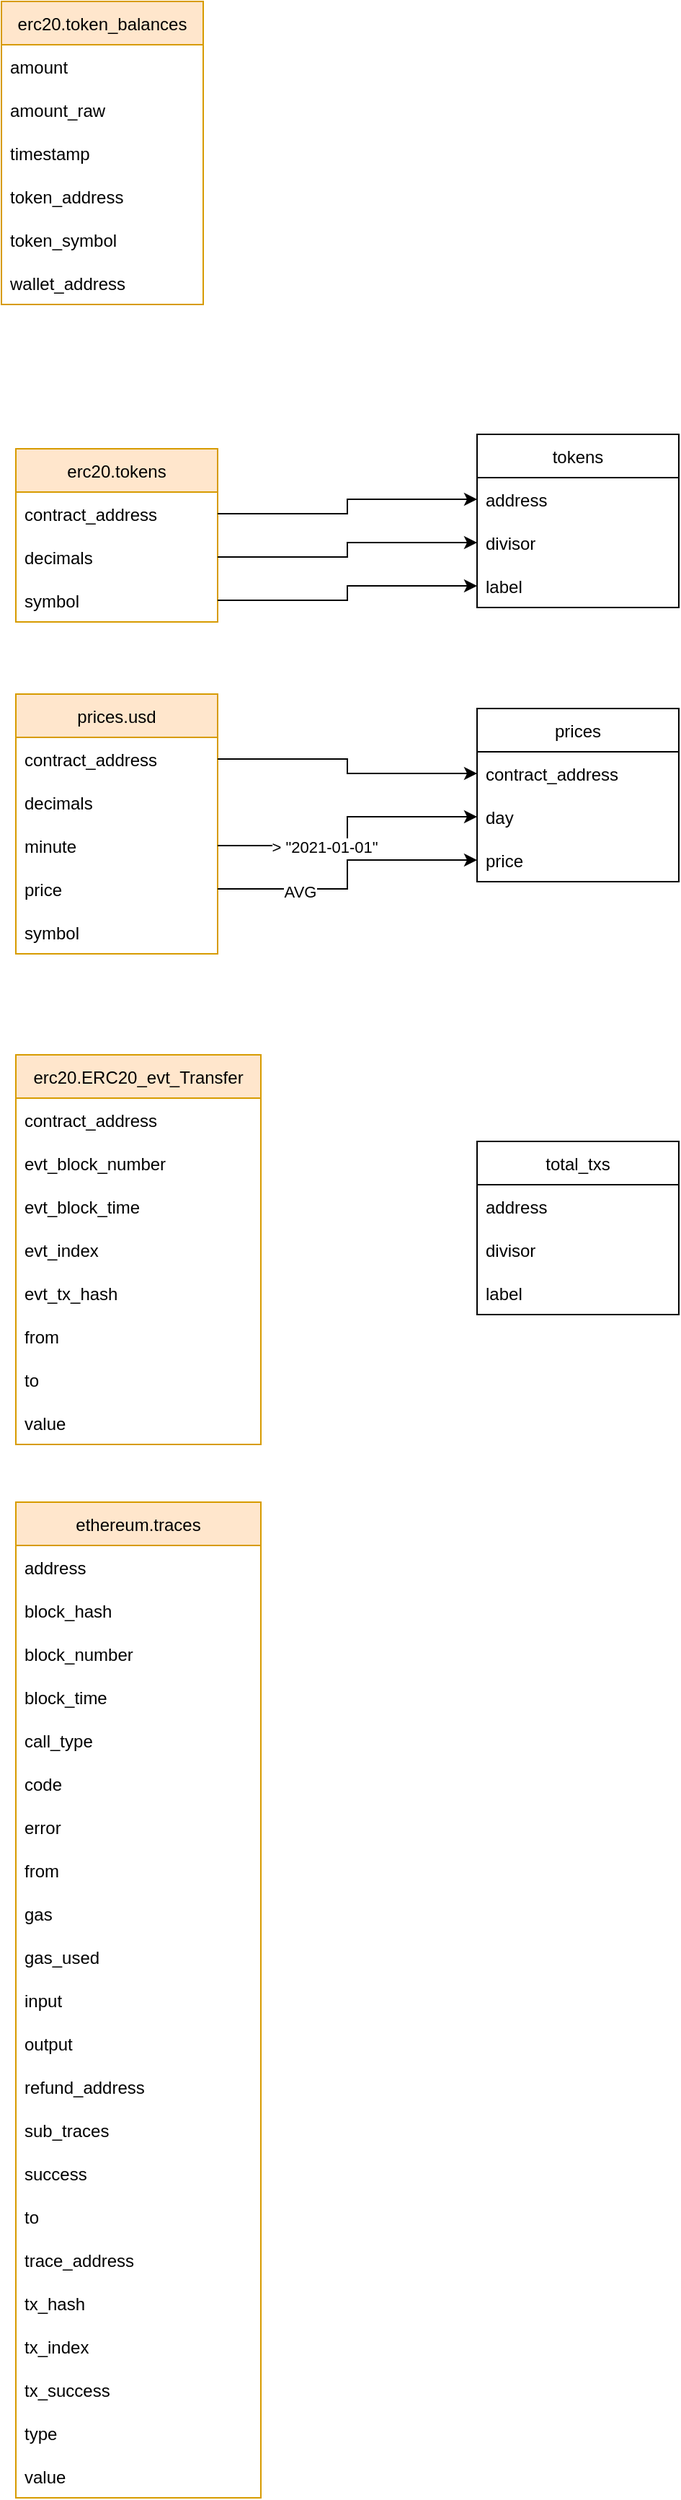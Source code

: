<mxfile version="18.0.6" type="device"><diagram id="l7Z0CMDBx_JzfQnBCNuX" name="Page-1"><mxGraphModel dx="1224" dy="961" grid="1" gridSize="10" guides="1" tooltips="1" connect="1" arrows="1" fold="1" page="1" pageScale="1" pageWidth="850" pageHeight="1100" math="0" shadow="0"><root><mxCell id="0"/><mxCell id="1" parent="0"/><mxCell id="E2558jLE0xyCmwB6t569-1" value="erc20.token_balances" style="swimlane;fontStyle=0;childLayout=stackLayout;horizontal=1;startSize=30;horizontalStack=0;resizeParent=1;resizeParentMax=0;resizeLast=0;collapsible=1;marginBottom=0;fillColor=#ffe6cc;strokeColor=#d79b00;" vertex="1" parent="1"><mxGeometry x="10" y="60" width="140" height="210" as="geometry"/></mxCell><mxCell id="E2558jLE0xyCmwB6t569-2" value="amount" style="text;strokeColor=none;fillColor=none;align=left;verticalAlign=middle;spacingLeft=4;spacingRight=4;overflow=hidden;points=[[0,0.5],[1,0.5]];portConstraint=eastwest;rotatable=0;" vertex="1" parent="E2558jLE0xyCmwB6t569-1"><mxGeometry y="30" width="140" height="30" as="geometry"/></mxCell><mxCell id="E2558jLE0xyCmwB6t569-3" value="amount_raw" style="text;strokeColor=none;fillColor=none;align=left;verticalAlign=middle;spacingLeft=4;spacingRight=4;overflow=hidden;points=[[0,0.5],[1,0.5]];portConstraint=eastwest;rotatable=0;" vertex="1" parent="E2558jLE0xyCmwB6t569-1"><mxGeometry y="60" width="140" height="30" as="geometry"/></mxCell><mxCell id="E2558jLE0xyCmwB6t569-4" value="timestamp" style="text;strokeColor=none;fillColor=none;align=left;verticalAlign=middle;spacingLeft=4;spacingRight=4;overflow=hidden;points=[[0,0.5],[1,0.5]];portConstraint=eastwest;rotatable=0;" vertex="1" parent="E2558jLE0xyCmwB6t569-1"><mxGeometry y="90" width="140" height="30" as="geometry"/></mxCell><mxCell id="E2558jLE0xyCmwB6t569-5" value="token_address" style="text;strokeColor=none;fillColor=none;align=left;verticalAlign=middle;spacingLeft=4;spacingRight=4;overflow=hidden;points=[[0,0.5],[1,0.5]];portConstraint=eastwest;rotatable=0;" vertex="1" parent="E2558jLE0xyCmwB6t569-1"><mxGeometry y="120" width="140" height="30" as="geometry"/></mxCell><mxCell id="E2558jLE0xyCmwB6t569-6" value="token_symbol" style="text;strokeColor=none;fillColor=none;align=left;verticalAlign=middle;spacingLeft=4;spacingRight=4;overflow=hidden;points=[[0,0.5],[1,0.5]];portConstraint=eastwest;rotatable=0;" vertex="1" parent="E2558jLE0xyCmwB6t569-1"><mxGeometry y="150" width="140" height="30" as="geometry"/></mxCell><mxCell id="E2558jLE0xyCmwB6t569-7" value="wallet_address" style="text;strokeColor=none;fillColor=none;align=left;verticalAlign=middle;spacingLeft=4;spacingRight=4;overflow=hidden;points=[[0,0.5],[1,0.5]];portConstraint=eastwest;rotatable=0;" vertex="1" parent="E2558jLE0xyCmwB6t569-1"><mxGeometry y="180" width="140" height="30" as="geometry"/></mxCell><mxCell id="E2558jLE0xyCmwB6t569-8" value="erc20.tokens" style="swimlane;fontStyle=0;childLayout=stackLayout;horizontal=1;startSize=30;horizontalStack=0;resizeParent=1;resizeParentMax=0;resizeLast=0;collapsible=1;marginBottom=0;fillColor=#ffe6cc;strokeColor=#d79b00;" vertex="1" parent="1"><mxGeometry x="20" y="370" width="140" height="120" as="geometry"/></mxCell><mxCell id="E2558jLE0xyCmwB6t569-12" value="contract_address" style="text;strokeColor=none;fillColor=none;align=left;verticalAlign=middle;spacingLeft=4;spacingRight=4;overflow=hidden;points=[[0,0.5],[1,0.5]];portConstraint=eastwest;rotatable=0;" vertex="1" parent="E2558jLE0xyCmwB6t569-8"><mxGeometry y="30" width="140" height="30" as="geometry"/></mxCell><mxCell id="E2558jLE0xyCmwB6t569-13" value="decimals" style="text;strokeColor=none;fillColor=none;align=left;verticalAlign=middle;spacingLeft=4;spacingRight=4;overflow=hidden;points=[[0,0.5],[1,0.5]];portConstraint=eastwest;rotatable=0;" vertex="1" parent="E2558jLE0xyCmwB6t569-8"><mxGeometry y="60" width="140" height="30" as="geometry"/></mxCell><mxCell id="E2558jLE0xyCmwB6t569-14" value="symbol" style="text;strokeColor=none;fillColor=none;align=left;verticalAlign=middle;spacingLeft=4;spacingRight=4;overflow=hidden;points=[[0,0.5],[1,0.5]];portConstraint=eastwest;rotatable=0;" vertex="1" parent="E2558jLE0xyCmwB6t569-8"><mxGeometry y="90" width="140" height="30" as="geometry"/></mxCell><mxCell id="E2558jLE0xyCmwB6t569-15" value="prices.usd" style="swimlane;fontStyle=0;childLayout=stackLayout;horizontal=1;startSize=30;horizontalStack=0;resizeParent=1;resizeParentMax=0;resizeLast=0;collapsible=1;marginBottom=0;fillColor=#ffe6cc;strokeColor=#d79b00;" vertex="1" parent="1"><mxGeometry x="20" y="540" width="140" height="180" as="geometry"/></mxCell><mxCell id="E2558jLE0xyCmwB6t569-16" value="contract_address" style="text;strokeColor=none;fillColor=none;align=left;verticalAlign=middle;spacingLeft=4;spacingRight=4;overflow=hidden;points=[[0,0.5],[1,0.5]];portConstraint=eastwest;rotatable=0;" vertex="1" parent="E2558jLE0xyCmwB6t569-15"><mxGeometry y="30" width="140" height="30" as="geometry"/></mxCell><mxCell id="E2558jLE0xyCmwB6t569-17" value="decimals" style="text;strokeColor=none;fillColor=none;align=left;verticalAlign=middle;spacingLeft=4;spacingRight=4;overflow=hidden;points=[[0,0.5],[1,0.5]];portConstraint=eastwest;rotatable=0;" vertex="1" parent="E2558jLE0xyCmwB6t569-15"><mxGeometry y="60" width="140" height="30" as="geometry"/></mxCell><mxCell id="E2558jLE0xyCmwB6t569-18" value="minute" style="text;strokeColor=none;fillColor=none;align=left;verticalAlign=middle;spacingLeft=4;spacingRight=4;overflow=hidden;points=[[0,0.5],[1,0.5]];portConstraint=eastwest;rotatable=0;" vertex="1" parent="E2558jLE0xyCmwB6t569-15"><mxGeometry y="90" width="140" height="30" as="geometry"/></mxCell><mxCell id="E2558jLE0xyCmwB6t569-19" value="price" style="text;strokeColor=none;fillColor=none;align=left;verticalAlign=middle;spacingLeft=4;spacingRight=4;overflow=hidden;points=[[0,0.5],[1,0.5]];portConstraint=eastwest;rotatable=0;" vertex="1" parent="E2558jLE0xyCmwB6t569-15"><mxGeometry y="120" width="140" height="30" as="geometry"/></mxCell><mxCell id="E2558jLE0xyCmwB6t569-68" value="symbol" style="text;strokeColor=none;fillColor=none;align=left;verticalAlign=middle;spacingLeft=4;spacingRight=4;overflow=hidden;points=[[0,0.5],[1,0.5]];portConstraint=eastwest;rotatable=0;" vertex="1" parent="E2558jLE0xyCmwB6t569-15"><mxGeometry y="150" width="140" height="30" as="geometry"/></mxCell><mxCell id="E2558jLE0xyCmwB6t569-20" value="erc20.ERC20_evt_Transfer" style="swimlane;fontStyle=0;childLayout=stackLayout;horizontal=1;startSize=30;horizontalStack=0;resizeParent=1;resizeParentMax=0;resizeLast=0;collapsible=1;marginBottom=0;fillColor=#ffe6cc;strokeColor=#d79b00;" vertex="1" parent="1"><mxGeometry x="20" y="790" width="170" height="270" as="geometry"/></mxCell><mxCell id="E2558jLE0xyCmwB6t569-21" value="contract_address" style="text;strokeColor=none;fillColor=none;align=left;verticalAlign=middle;spacingLeft=4;spacingRight=4;overflow=hidden;points=[[0,0.5],[1,0.5]];portConstraint=eastwest;rotatable=0;" vertex="1" parent="E2558jLE0xyCmwB6t569-20"><mxGeometry y="30" width="170" height="30" as="geometry"/></mxCell><mxCell id="E2558jLE0xyCmwB6t569-22" value="evt_block_number" style="text;strokeColor=none;fillColor=none;align=left;verticalAlign=middle;spacingLeft=4;spacingRight=4;overflow=hidden;points=[[0,0.5],[1,0.5]];portConstraint=eastwest;rotatable=0;" vertex="1" parent="E2558jLE0xyCmwB6t569-20"><mxGeometry y="60" width="170" height="30" as="geometry"/></mxCell><mxCell id="E2558jLE0xyCmwB6t569-23" value="evt_block_time" style="text;strokeColor=none;fillColor=none;align=left;verticalAlign=middle;spacingLeft=4;spacingRight=4;overflow=hidden;points=[[0,0.5],[1,0.5]];portConstraint=eastwest;rotatable=0;" vertex="1" parent="E2558jLE0xyCmwB6t569-20"><mxGeometry y="90" width="170" height="30" as="geometry"/></mxCell><mxCell id="E2558jLE0xyCmwB6t569-24" value="evt_index" style="text;strokeColor=none;fillColor=none;align=left;verticalAlign=middle;spacingLeft=4;spacingRight=4;overflow=hidden;points=[[0,0.5],[1,0.5]];portConstraint=eastwest;rotatable=0;" vertex="1" parent="E2558jLE0xyCmwB6t569-20"><mxGeometry y="120" width="170" height="30" as="geometry"/></mxCell><mxCell id="E2558jLE0xyCmwB6t569-25" value="evt_tx_hash" style="text;strokeColor=none;fillColor=none;align=left;verticalAlign=middle;spacingLeft=4;spacingRight=4;overflow=hidden;points=[[0,0.5],[1,0.5]];portConstraint=eastwest;rotatable=0;" vertex="1" parent="E2558jLE0xyCmwB6t569-20"><mxGeometry y="150" width="170" height="30" as="geometry"/></mxCell><mxCell id="E2558jLE0xyCmwB6t569-26" value="from" style="text;strokeColor=none;fillColor=none;align=left;verticalAlign=middle;spacingLeft=4;spacingRight=4;overflow=hidden;points=[[0,0.5],[1,0.5]];portConstraint=eastwest;rotatable=0;" vertex="1" parent="E2558jLE0xyCmwB6t569-20"><mxGeometry y="180" width="170" height="30" as="geometry"/></mxCell><mxCell id="E2558jLE0xyCmwB6t569-27" value="to" style="text;strokeColor=none;fillColor=none;align=left;verticalAlign=middle;spacingLeft=4;spacingRight=4;overflow=hidden;points=[[0,0.5],[1,0.5]];portConstraint=eastwest;rotatable=0;" vertex="1" parent="E2558jLE0xyCmwB6t569-20"><mxGeometry y="210" width="170" height="30" as="geometry"/></mxCell><mxCell id="E2558jLE0xyCmwB6t569-28" value="value" style="text;strokeColor=none;fillColor=none;align=left;verticalAlign=middle;spacingLeft=4;spacingRight=4;overflow=hidden;points=[[0,0.5],[1,0.5]];portConstraint=eastwest;rotatable=0;" vertex="1" parent="E2558jLE0xyCmwB6t569-20"><mxGeometry y="240" width="170" height="30" as="geometry"/></mxCell><mxCell id="E2558jLE0xyCmwB6t569-29" value="ethereum.traces" style="swimlane;fontStyle=0;childLayout=stackLayout;horizontal=1;startSize=30;horizontalStack=0;resizeParent=1;resizeParentMax=0;resizeLast=0;collapsible=1;marginBottom=0;fillColor=#ffe6cc;strokeColor=#d79b00;" vertex="1" parent="1"><mxGeometry x="20" y="1100" width="170" height="690" as="geometry"/></mxCell><mxCell id="E2558jLE0xyCmwB6t569-30" value="address" style="text;strokeColor=none;fillColor=none;align=left;verticalAlign=middle;spacingLeft=4;spacingRight=4;overflow=hidden;points=[[0,0.5],[1,0.5]];portConstraint=eastwest;rotatable=0;" vertex="1" parent="E2558jLE0xyCmwB6t569-29"><mxGeometry y="30" width="170" height="30" as="geometry"/></mxCell><mxCell id="E2558jLE0xyCmwB6t569-31" value="block_hash" style="text;strokeColor=none;fillColor=none;align=left;verticalAlign=middle;spacingLeft=4;spacingRight=4;overflow=hidden;points=[[0,0.5],[1,0.5]];portConstraint=eastwest;rotatable=0;" vertex="1" parent="E2558jLE0xyCmwB6t569-29"><mxGeometry y="60" width="170" height="30" as="geometry"/></mxCell><mxCell id="E2558jLE0xyCmwB6t569-32" value="block_number" style="text;strokeColor=none;fillColor=none;align=left;verticalAlign=middle;spacingLeft=4;spacingRight=4;overflow=hidden;points=[[0,0.5],[1,0.5]];portConstraint=eastwest;rotatable=0;" vertex="1" parent="E2558jLE0xyCmwB6t569-29"><mxGeometry y="90" width="170" height="30" as="geometry"/></mxCell><mxCell id="E2558jLE0xyCmwB6t569-33" value="block_time" style="text;strokeColor=none;fillColor=none;align=left;verticalAlign=middle;spacingLeft=4;spacingRight=4;overflow=hidden;points=[[0,0.5],[1,0.5]];portConstraint=eastwest;rotatable=0;" vertex="1" parent="E2558jLE0xyCmwB6t569-29"><mxGeometry y="120" width="170" height="30" as="geometry"/></mxCell><mxCell id="E2558jLE0xyCmwB6t569-34" value="call_type" style="text;strokeColor=none;fillColor=none;align=left;verticalAlign=middle;spacingLeft=4;spacingRight=4;overflow=hidden;points=[[0,0.5],[1,0.5]];portConstraint=eastwest;rotatable=0;" vertex="1" parent="E2558jLE0xyCmwB6t569-29"><mxGeometry y="150" width="170" height="30" as="geometry"/></mxCell><mxCell id="E2558jLE0xyCmwB6t569-35" value="code" style="text;strokeColor=none;fillColor=none;align=left;verticalAlign=middle;spacingLeft=4;spacingRight=4;overflow=hidden;points=[[0,0.5],[1,0.5]];portConstraint=eastwest;rotatable=0;" vertex="1" parent="E2558jLE0xyCmwB6t569-29"><mxGeometry y="180" width="170" height="30" as="geometry"/></mxCell><mxCell id="E2558jLE0xyCmwB6t569-36" value="error" style="text;strokeColor=none;fillColor=none;align=left;verticalAlign=middle;spacingLeft=4;spacingRight=4;overflow=hidden;points=[[0,0.5],[1,0.5]];portConstraint=eastwest;rotatable=0;" vertex="1" parent="E2558jLE0xyCmwB6t569-29"><mxGeometry y="210" width="170" height="30" as="geometry"/></mxCell><mxCell id="E2558jLE0xyCmwB6t569-37" value="from" style="text;strokeColor=none;fillColor=none;align=left;verticalAlign=middle;spacingLeft=4;spacingRight=4;overflow=hidden;points=[[0,0.5],[1,0.5]];portConstraint=eastwest;rotatable=0;" vertex="1" parent="E2558jLE0xyCmwB6t569-29"><mxGeometry y="240" width="170" height="30" as="geometry"/></mxCell><mxCell id="E2558jLE0xyCmwB6t569-38" value="gas" style="text;strokeColor=none;fillColor=none;align=left;verticalAlign=middle;spacingLeft=4;spacingRight=4;overflow=hidden;points=[[0,0.5],[1,0.5]];portConstraint=eastwest;rotatable=0;" vertex="1" parent="E2558jLE0xyCmwB6t569-29"><mxGeometry y="270" width="170" height="30" as="geometry"/></mxCell><mxCell id="E2558jLE0xyCmwB6t569-39" value="gas_used" style="text;strokeColor=none;fillColor=none;align=left;verticalAlign=middle;spacingLeft=4;spacingRight=4;overflow=hidden;points=[[0,0.5],[1,0.5]];portConstraint=eastwest;rotatable=0;" vertex="1" parent="E2558jLE0xyCmwB6t569-29"><mxGeometry y="300" width="170" height="30" as="geometry"/></mxCell><mxCell id="E2558jLE0xyCmwB6t569-40" value="input" style="text;strokeColor=none;fillColor=none;align=left;verticalAlign=middle;spacingLeft=4;spacingRight=4;overflow=hidden;points=[[0,0.5],[1,0.5]];portConstraint=eastwest;rotatable=0;" vertex="1" parent="E2558jLE0xyCmwB6t569-29"><mxGeometry y="330" width="170" height="30" as="geometry"/></mxCell><mxCell id="E2558jLE0xyCmwB6t569-41" value="output" style="text;strokeColor=none;fillColor=none;align=left;verticalAlign=middle;spacingLeft=4;spacingRight=4;overflow=hidden;points=[[0,0.5],[1,0.5]];portConstraint=eastwest;rotatable=0;" vertex="1" parent="E2558jLE0xyCmwB6t569-29"><mxGeometry y="360" width="170" height="30" as="geometry"/></mxCell><mxCell id="E2558jLE0xyCmwB6t569-42" value="refund_address" style="text;strokeColor=none;fillColor=none;align=left;verticalAlign=middle;spacingLeft=4;spacingRight=4;overflow=hidden;points=[[0,0.5],[1,0.5]];portConstraint=eastwest;rotatable=0;" vertex="1" parent="E2558jLE0xyCmwB6t569-29"><mxGeometry y="390" width="170" height="30" as="geometry"/></mxCell><mxCell id="E2558jLE0xyCmwB6t569-43" value="sub_traces" style="text;strokeColor=none;fillColor=none;align=left;verticalAlign=middle;spacingLeft=4;spacingRight=4;overflow=hidden;points=[[0,0.5],[1,0.5]];portConstraint=eastwest;rotatable=0;" vertex="1" parent="E2558jLE0xyCmwB6t569-29"><mxGeometry y="420" width="170" height="30" as="geometry"/></mxCell><mxCell id="E2558jLE0xyCmwB6t569-44" value="success" style="text;strokeColor=none;fillColor=none;align=left;verticalAlign=middle;spacingLeft=4;spacingRight=4;overflow=hidden;points=[[0,0.5],[1,0.5]];portConstraint=eastwest;rotatable=0;" vertex="1" parent="E2558jLE0xyCmwB6t569-29"><mxGeometry y="450" width="170" height="30" as="geometry"/></mxCell><mxCell id="E2558jLE0xyCmwB6t569-45" value="to" style="text;strokeColor=none;fillColor=none;align=left;verticalAlign=middle;spacingLeft=4;spacingRight=4;overflow=hidden;points=[[0,0.5],[1,0.5]];portConstraint=eastwest;rotatable=0;" vertex="1" parent="E2558jLE0xyCmwB6t569-29"><mxGeometry y="480" width="170" height="30" as="geometry"/></mxCell><mxCell id="E2558jLE0xyCmwB6t569-46" value="trace_address" style="text;strokeColor=none;fillColor=none;align=left;verticalAlign=middle;spacingLeft=4;spacingRight=4;overflow=hidden;points=[[0,0.5],[1,0.5]];portConstraint=eastwest;rotatable=0;" vertex="1" parent="E2558jLE0xyCmwB6t569-29"><mxGeometry y="510" width="170" height="30" as="geometry"/></mxCell><mxCell id="E2558jLE0xyCmwB6t569-47" value="tx_hash" style="text;strokeColor=none;fillColor=none;align=left;verticalAlign=middle;spacingLeft=4;spacingRight=4;overflow=hidden;points=[[0,0.5],[1,0.5]];portConstraint=eastwest;rotatable=0;" vertex="1" parent="E2558jLE0xyCmwB6t569-29"><mxGeometry y="540" width="170" height="30" as="geometry"/></mxCell><mxCell id="E2558jLE0xyCmwB6t569-48" value="tx_index" style="text;strokeColor=none;fillColor=none;align=left;verticalAlign=middle;spacingLeft=4;spacingRight=4;overflow=hidden;points=[[0,0.5],[1,0.5]];portConstraint=eastwest;rotatable=0;" vertex="1" parent="E2558jLE0xyCmwB6t569-29"><mxGeometry y="570" width="170" height="30" as="geometry"/></mxCell><mxCell id="E2558jLE0xyCmwB6t569-49" value="tx_success" style="text;strokeColor=none;fillColor=none;align=left;verticalAlign=middle;spacingLeft=4;spacingRight=4;overflow=hidden;points=[[0,0.5],[1,0.5]];portConstraint=eastwest;rotatable=0;" vertex="1" parent="E2558jLE0xyCmwB6t569-29"><mxGeometry y="600" width="170" height="30" as="geometry"/></mxCell><mxCell id="E2558jLE0xyCmwB6t569-50" value="type" style="text;strokeColor=none;fillColor=none;align=left;verticalAlign=middle;spacingLeft=4;spacingRight=4;overflow=hidden;points=[[0,0.5],[1,0.5]];portConstraint=eastwest;rotatable=0;" vertex="1" parent="E2558jLE0xyCmwB6t569-29"><mxGeometry y="630" width="170" height="30" as="geometry"/></mxCell><mxCell id="E2558jLE0xyCmwB6t569-51" value="value" style="text;strokeColor=none;fillColor=none;align=left;verticalAlign=middle;spacingLeft=4;spacingRight=4;overflow=hidden;points=[[0,0.5],[1,0.5]];portConstraint=eastwest;rotatable=0;" vertex="1" parent="E2558jLE0xyCmwB6t569-29"><mxGeometry y="660" width="170" height="30" as="geometry"/></mxCell><mxCell id="E2558jLE0xyCmwB6t569-54" value="tokens" style="swimlane;fontStyle=0;childLayout=stackLayout;horizontal=1;startSize=30;horizontalStack=0;resizeParent=1;resizeParentMax=0;resizeLast=0;collapsible=1;marginBottom=0;" vertex="1" parent="1"><mxGeometry x="340" y="360" width="140" height="120" as="geometry"/></mxCell><mxCell id="E2558jLE0xyCmwB6t569-55" value="address" style="text;strokeColor=none;fillColor=none;align=left;verticalAlign=middle;spacingLeft=4;spacingRight=4;overflow=hidden;points=[[0,0.5],[1,0.5]];portConstraint=eastwest;rotatable=0;" vertex="1" parent="E2558jLE0xyCmwB6t569-54"><mxGeometry y="30" width="140" height="30" as="geometry"/></mxCell><mxCell id="E2558jLE0xyCmwB6t569-56" value="divisor" style="text;strokeColor=none;fillColor=none;align=left;verticalAlign=middle;spacingLeft=4;spacingRight=4;overflow=hidden;points=[[0,0.5],[1,0.5]];portConstraint=eastwest;rotatable=0;" vertex="1" parent="E2558jLE0xyCmwB6t569-54"><mxGeometry y="60" width="140" height="30" as="geometry"/></mxCell><mxCell id="E2558jLE0xyCmwB6t569-57" value="label" style="text;strokeColor=none;fillColor=none;align=left;verticalAlign=middle;spacingLeft=4;spacingRight=4;overflow=hidden;points=[[0,0.5],[1,0.5]];portConstraint=eastwest;rotatable=0;" vertex="1" parent="E2558jLE0xyCmwB6t569-54"><mxGeometry y="90" width="140" height="30" as="geometry"/></mxCell><mxCell id="E2558jLE0xyCmwB6t569-64" value="prices" style="swimlane;fontStyle=0;childLayout=stackLayout;horizontal=1;startSize=30;horizontalStack=0;resizeParent=1;resizeParentMax=0;resizeLast=0;collapsible=1;marginBottom=0;" vertex="1" parent="1"><mxGeometry x="340" y="550" width="140" height="120" as="geometry"/></mxCell><mxCell id="E2558jLE0xyCmwB6t569-65" value="contract_address" style="text;strokeColor=none;fillColor=none;align=left;verticalAlign=middle;spacingLeft=4;spacingRight=4;overflow=hidden;points=[[0,0.5],[1,0.5]];portConstraint=eastwest;rotatable=0;" vertex="1" parent="E2558jLE0xyCmwB6t569-64"><mxGeometry y="30" width="140" height="30" as="geometry"/></mxCell><mxCell id="E2558jLE0xyCmwB6t569-66" value="day" style="text;strokeColor=none;fillColor=none;align=left;verticalAlign=middle;spacingLeft=4;spacingRight=4;overflow=hidden;points=[[0,0.5],[1,0.5]];portConstraint=eastwest;rotatable=0;" vertex="1" parent="E2558jLE0xyCmwB6t569-64"><mxGeometry y="60" width="140" height="30" as="geometry"/></mxCell><mxCell id="E2558jLE0xyCmwB6t569-67" value="price" style="text;strokeColor=none;fillColor=none;align=left;verticalAlign=middle;spacingLeft=4;spacingRight=4;overflow=hidden;points=[[0,0.5],[1,0.5]];portConstraint=eastwest;rotatable=0;" vertex="1" parent="E2558jLE0xyCmwB6t569-64"><mxGeometry y="90" width="140" height="30" as="geometry"/></mxCell><mxCell id="E2558jLE0xyCmwB6t569-75" style="edgeStyle=orthogonalEdgeStyle;rounded=0;orthogonalLoop=1;jettySize=auto;html=1;exitX=1;exitY=0.5;exitDx=0;exitDy=0;" edge="1" parent="1" source="E2558jLE0xyCmwB6t569-12" target="E2558jLE0xyCmwB6t569-55"><mxGeometry relative="1" as="geometry"><mxPoint x="270" y="415.048" as="targetPoint"/></mxGeometry></mxCell><mxCell id="E2558jLE0xyCmwB6t569-76" style="edgeStyle=orthogonalEdgeStyle;rounded=0;orthogonalLoop=1;jettySize=auto;html=1;exitX=1;exitY=0.5;exitDx=0;exitDy=0;entryX=0;entryY=0.5;entryDx=0;entryDy=0;" edge="1" parent="1" source="E2558jLE0xyCmwB6t569-13" target="E2558jLE0xyCmwB6t569-56"><mxGeometry relative="1" as="geometry"/></mxCell><mxCell id="E2558jLE0xyCmwB6t569-77" style="edgeStyle=orthogonalEdgeStyle;rounded=0;orthogonalLoop=1;jettySize=auto;html=1;exitX=1;exitY=0.5;exitDx=0;exitDy=0;entryX=0;entryY=0.5;entryDx=0;entryDy=0;" edge="1" parent="1" source="E2558jLE0xyCmwB6t569-14" target="E2558jLE0xyCmwB6t569-57"><mxGeometry relative="1" as="geometry"/></mxCell><mxCell id="E2558jLE0xyCmwB6t569-79" style="edgeStyle=orthogonalEdgeStyle;rounded=0;orthogonalLoop=1;jettySize=auto;html=1;exitX=1;exitY=0.5;exitDx=0;exitDy=0;entryX=0;entryY=0.5;entryDx=0;entryDy=0;" edge="1" parent="1" source="E2558jLE0xyCmwB6t569-16" target="E2558jLE0xyCmwB6t569-65"><mxGeometry relative="1" as="geometry"/></mxCell><mxCell id="E2558jLE0xyCmwB6t569-80" style="edgeStyle=orthogonalEdgeStyle;rounded=0;orthogonalLoop=1;jettySize=auto;html=1;exitX=1;exitY=0.5;exitDx=0;exitDy=0;" edge="1" parent="1" source="E2558jLE0xyCmwB6t569-18" target="E2558jLE0xyCmwB6t569-66"><mxGeometry relative="1" as="geometry"/></mxCell><mxCell id="E2558jLE0xyCmwB6t569-81" value="&amp;gt; &quot;2021-01-01&quot;" style="edgeLabel;html=1;align=center;verticalAlign=middle;resizable=0;points=[];" vertex="1" connectable="0" parent="E2558jLE0xyCmwB6t569-80"><mxGeometry x="-0.259" y="-1" relative="1" as="geometry"><mxPoint as="offset"/></mxGeometry></mxCell><mxCell id="E2558jLE0xyCmwB6t569-82" style="edgeStyle=orthogonalEdgeStyle;rounded=0;orthogonalLoop=1;jettySize=auto;html=1;exitX=1;exitY=0.5;exitDx=0;exitDy=0;entryX=0;entryY=0.5;entryDx=0;entryDy=0;" edge="1" parent="1" source="E2558jLE0xyCmwB6t569-19" target="E2558jLE0xyCmwB6t569-67"><mxGeometry relative="1" as="geometry"/></mxCell><mxCell id="E2558jLE0xyCmwB6t569-83" value="AVG" style="edgeLabel;html=1;align=center;verticalAlign=middle;resizable=0;points=[];" vertex="1" connectable="0" parent="E2558jLE0xyCmwB6t569-82"><mxGeometry x="-0.433" y="-2" relative="1" as="geometry"><mxPoint as="offset"/></mxGeometry></mxCell><mxCell id="E2558jLE0xyCmwB6t569-84" value="total_txs" style="swimlane;fontStyle=0;childLayout=stackLayout;horizontal=1;startSize=30;horizontalStack=0;resizeParent=1;resizeParentMax=0;resizeLast=0;collapsible=1;marginBottom=0;" vertex="1" parent="1"><mxGeometry x="340" y="850" width="140" height="120" as="geometry"/></mxCell><mxCell id="E2558jLE0xyCmwB6t569-85" value="address" style="text;strokeColor=none;fillColor=none;align=left;verticalAlign=middle;spacingLeft=4;spacingRight=4;overflow=hidden;points=[[0,0.5],[1,0.5]];portConstraint=eastwest;rotatable=0;" vertex="1" parent="E2558jLE0xyCmwB6t569-84"><mxGeometry y="30" width="140" height="30" as="geometry"/></mxCell><mxCell id="E2558jLE0xyCmwB6t569-86" value="divisor" style="text;strokeColor=none;fillColor=none;align=left;verticalAlign=middle;spacingLeft=4;spacingRight=4;overflow=hidden;points=[[0,0.5],[1,0.5]];portConstraint=eastwest;rotatable=0;" vertex="1" parent="E2558jLE0xyCmwB6t569-84"><mxGeometry y="60" width="140" height="30" as="geometry"/></mxCell><mxCell id="E2558jLE0xyCmwB6t569-87" value="label" style="text;strokeColor=none;fillColor=none;align=left;verticalAlign=middle;spacingLeft=4;spacingRight=4;overflow=hidden;points=[[0,0.5],[1,0.5]];portConstraint=eastwest;rotatable=0;" vertex="1" parent="E2558jLE0xyCmwB6t569-84"><mxGeometry y="90" width="140" height="30" as="geometry"/></mxCell></root></mxGraphModel></diagram></mxfile>